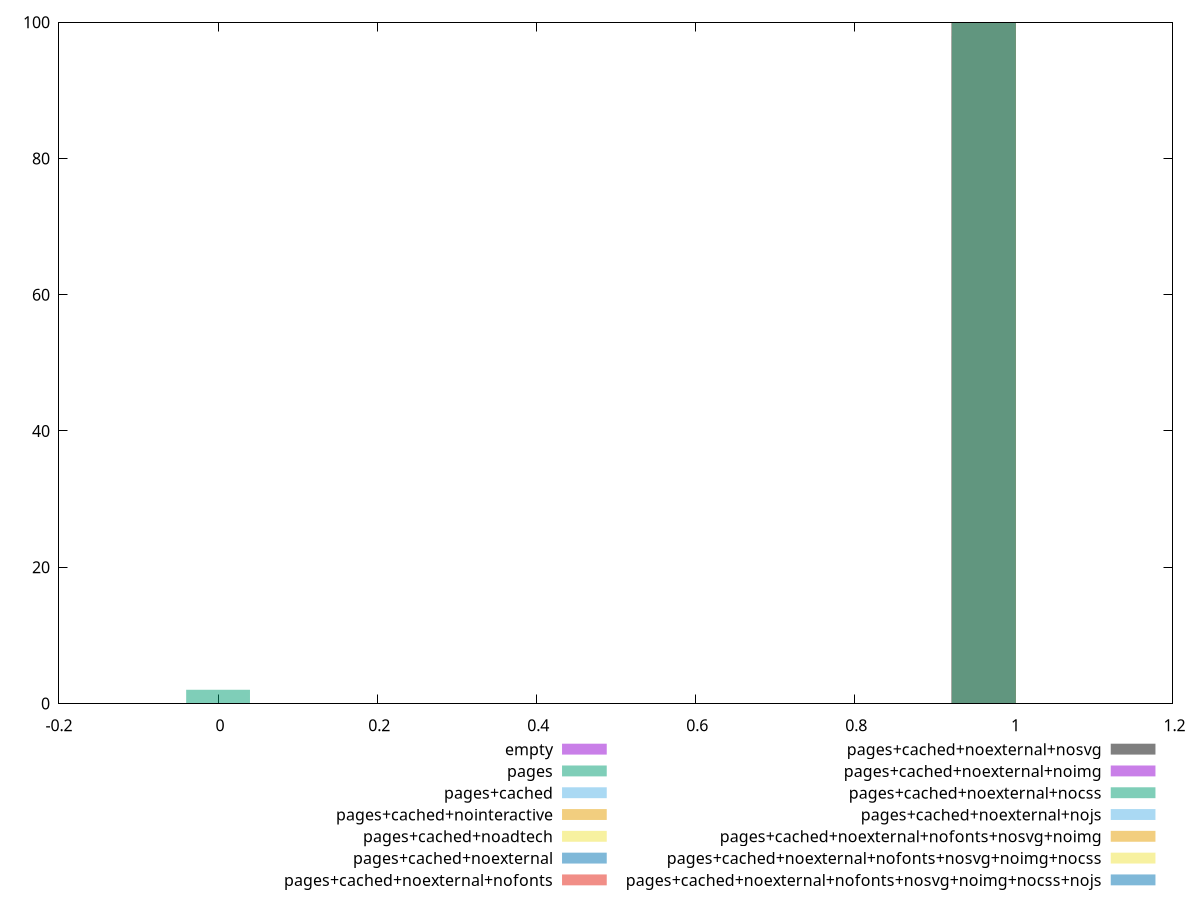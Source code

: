 reset
set terminal svg size 640, 620 enhanced background rgb 'white'
set output "reprap/server-response-time/comparison/histogram/all_score.svg"

$empty <<EOF
0.9627231260499607 100
EOF

$pages <<EOF
0 2
0.9627231260499607 98
EOF

$pagesCached <<EOF
0.9627231260499607 100
EOF

$pagesCachedNointeractive <<EOF
0.9627231260499607 100
EOF

$pagesCachedNoadtech <<EOF
0.9627231260499607 100
EOF

$pagesCachedNoexternal <<EOF
0.9627231260499607 100
EOF

$pagesCachedNoexternalNofonts <<EOF
0.9627231260499607 100
EOF

$pagesCachedNoexternalNosvg <<EOF
0.9627231260499607 100
EOF

$pagesCachedNoexternalNoimg <<EOF
0.9627231260499607 100
EOF

$pagesCachedNoexternalNocss <<EOF
0.9627231260499607 100
EOF

$pagesCachedNoexternalNojs <<EOF
0.9627231260499607 100
EOF

$pagesCachedNoexternalNofontsNosvgNoimg <<EOF
0.9627231260499607 100
EOF

$pagesCachedNoexternalNofontsNosvgNoimgNocss <<EOF
0.9627231260499607 100
EOF

$pagesCachedNoexternalNofontsNosvgNoimgNocssNojs <<EOF
0.9627231260499607 100
EOF

set key outside below
set boxwidth 0.08022692717083006
set yrange [0:100]
set style fill transparent solid 0.5 noborder

plot \
  $empty title "empty" with boxes, \
  $pages title "pages" with boxes, \
  $pagesCached title "pages+cached" with boxes, \
  $pagesCachedNointeractive title "pages+cached+nointeractive" with boxes, \
  $pagesCachedNoadtech title "pages+cached+noadtech" with boxes, \
  $pagesCachedNoexternal title "pages+cached+noexternal" with boxes, \
  $pagesCachedNoexternalNofonts title "pages+cached+noexternal+nofonts" with boxes, \
  $pagesCachedNoexternalNosvg title "pages+cached+noexternal+nosvg" with boxes, \
  $pagesCachedNoexternalNoimg title "pages+cached+noexternal+noimg" with boxes, \
  $pagesCachedNoexternalNocss title "pages+cached+noexternal+nocss" with boxes, \
  $pagesCachedNoexternalNojs title "pages+cached+noexternal+nojs" with boxes, \
  $pagesCachedNoexternalNofontsNosvgNoimg title "pages+cached+noexternal+nofonts+nosvg+noimg" with boxes, \
  $pagesCachedNoexternalNofontsNosvgNoimgNocss title "pages+cached+noexternal+nofonts+nosvg+noimg+nocss" with boxes, \
  $pagesCachedNoexternalNofontsNosvgNoimgNocssNojs title "pages+cached+noexternal+nofonts+nosvg+noimg+nocss+nojs" with boxes, \


reset